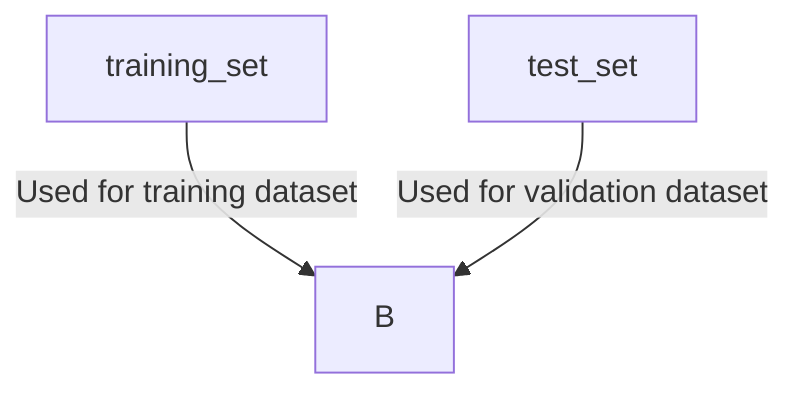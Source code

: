 flowchart TD
    A["training_set"] -->|"Used for training dataset"| B
    C["test_set"] -->|"Used for validation dataset"| B